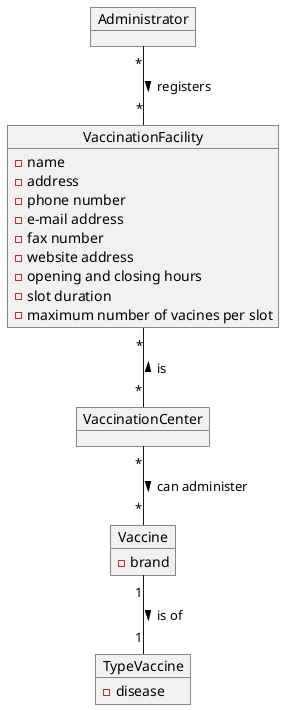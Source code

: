 @startuml
object VaccinationCenter
object Administrator
object VaccinationFacility{
-name
-address
-phone number
-e-mail address
-fax number
-website address
-opening and closing hours
-slot duration
-maximum number of vacines per slot
}
object Vaccine{
              -brand
              }
object TypeVaccine{
-disease
}

Administrator"*" -- "*" VaccinationFacility: > registers
VaccinationFacility"*" -- "*" VaccinationCenter: < is
VaccinationCenter "*"--"*" Vaccine: > can administer
Vaccine"1" --"1" TypeVaccine:> is of
@enduml